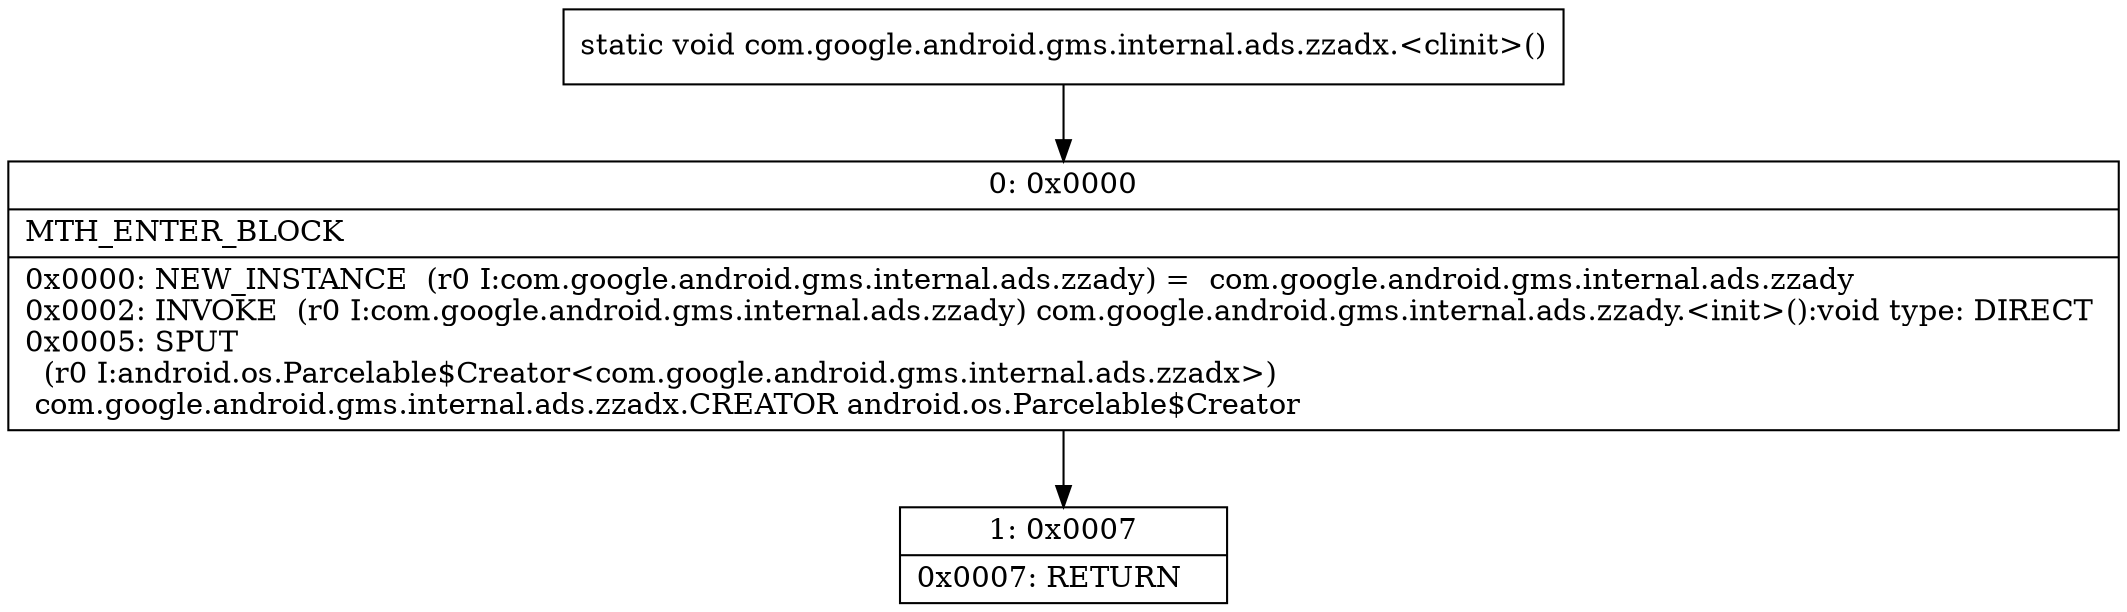 digraph "CFG forcom.google.android.gms.internal.ads.zzadx.\<clinit\>()V" {
Node_0 [shape=record,label="{0\:\ 0x0000|MTH_ENTER_BLOCK\l|0x0000: NEW_INSTANCE  (r0 I:com.google.android.gms.internal.ads.zzady) =  com.google.android.gms.internal.ads.zzady \l0x0002: INVOKE  (r0 I:com.google.android.gms.internal.ads.zzady) com.google.android.gms.internal.ads.zzady.\<init\>():void type: DIRECT \l0x0005: SPUT  \l  (r0 I:android.os.Parcelable$Creator\<com.google.android.gms.internal.ads.zzadx\>)\l com.google.android.gms.internal.ads.zzadx.CREATOR android.os.Parcelable$Creator \l}"];
Node_1 [shape=record,label="{1\:\ 0x0007|0x0007: RETURN   \l}"];
MethodNode[shape=record,label="{static void com.google.android.gms.internal.ads.zzadx.\<clinit\>() }"];
MethodNode -> Node_0;
Node_0 -> Node_1;
}

